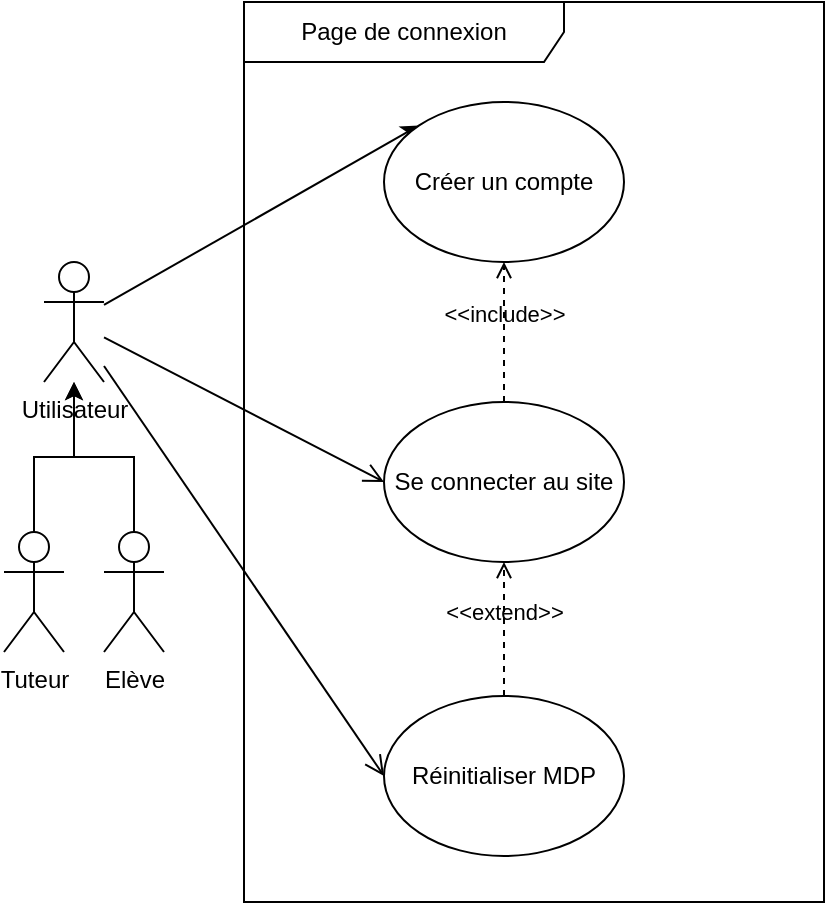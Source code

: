 <mxfile version="21.7.4" type="github">
  <diagram name="Page-1" id="2jc7q_5kXko_MmEhznyc">
    <mxGraphModel dx="1307" dy="748" grid="1" gridSize="10" guides="1" tooltips="1" connect="1" arrows="1" fold="1" page="1" pageScale="1" pageWidth="827" pageHeight="1169" math="0" shadow="0">
      <root>
        <mxCell id="0" />
        <mxCell id="1" parent="0" />
        <mxCell id="iRkX8cPrGIzEN0Rj3wx5-1" value="Utilisateur" style="shape=umlActor;verticalLabelPosition=bottom;verticalAlign=top;html=1;outlineConnect=0;" parent="1" vertex="1">
          <mxGeometry x="50" y="140" width="30" height="60" as="geometry" />
        </mxCell>
        <mxCell id="iRkX8cPrGIzEN0Rj3wx5-2" value="" style="endArrow=classic;html=1;rounded=0;entryX=0;entryY=0;entryDx=0;entryDy=0;" parent="1" edge="1" target="iRkX8cPrGIzEN0Rj3wx5-3" source="iRkX8cPrGIzEN0Rj3wx5-1">
          <mxGeometry width="50" height="50" relative="1" as="geometry">
            <mxPoint x="80" y="180" as="sourcePoint" />
            <mxPoint x="220" y="180" as="targetPoint" />
            <Array as="points" />
          </mxGeometry>
        </mxCell>
        <mxCell id="iRkX8cPrGIzEN0Rj3wx5-3" value="Créer un compte" style="ellipse;whiteSpace=wrap;html=1;" parent="1" vertex="1">
          <mxGeometry x="220" y="60" width="120" height="80" as="geometry" />
        </mxCell>
        <mxCell id="auilQgWAgydOBBKhMKSU-1" value="Se connecter au site" style="ellipse;whiteSpace=wrap;html=1;" vertex="1" parent="1">
          <mxGeometry x="220" y="210" width="120" height="80" as="geometry" />
        </mxCell>
        <mxCell id="auilQgWAgydOBBKhMKSU-2" value="Réinitialiser MDP" style="ellipse;whiteSpace=wrap;html=1;" vertex="1" parent="1">
          <mxGeometry x="220" y="357" width="120" height="80" as="geometry" />
        </mxCell>
        <mxCell id="auilQgWAgydOBBKhMKSU-4" value="" style="edgeStyle=orthogonalEdgeStyle;rounded=0;orthogonalLoop=1;jettySize=auto;html=1;" edge="1" parent="1" source="auilQgWAgydOBBKhMKSU-3" target="iRkX8cPrGIzEN0Rj3wx5-1">
          <mxGeometry relative="1" as="geometry" />
        </mxCell>
        <mxCell id="auilQgWAgydOBBKhMKSU-3" value="Tuteur" style="shape=umlActor;verticalLabelPosition=bottom;verticalAlign=top;html=1;outlineConnect=0;" vertex="1" parent="1">
          <mxGeometry x="30" y="275" width="30" height="60" as="geometry" />
        </mxCell>
        <mxCell id="auilQgWAgydOBBKhMKSU-6" value="" style="edgeStyle=orthogonalEdgeStyle;rounded=0;orthogonalLoop=1;jettySize=auto;html=1;" edge="1" parent="1" source="auilQgWAgydOBBKhMKSU-5" target="iRkX8cPrGIzEN0Rj3wx5-1">
          <mxGeometry relative="1" as="geometry" />
        </mxCell>
        <mxCell id="auilQgWAgydOBBKhMKSU-5" value="Elève" style="shape=umlActor;verticalLabelPosition=bottom;verticalAlign=top;html=1;" vertex="1" parent="1">
          <mxGeometry x="80" y="275" width="30" height="60" as="geometry" />
        </mxCell>
        <mxCell id="auilQgWAgydOBBKhMKSU-9" value="" style="endArrow=open;startArrow=none;endFill=0;startFill=0;endSize=8;html=1;verticalAlign=bottom;labelBackgroundColor=none;strokeWidth=1;rounded=0;entryX=0;entryY=0.5;entryDx=0;entryDy=0;" edge="1" parent="1" source="iRkX8cPrGIzEN0Rj3wx5-1" target="auilQgWAgydOBBKhMKSU-2">
          <mxGeometry width="160" relative="1" as="geometry">
            <mxPoint x="120" y="290" as="sourcePoint" />
            <mxPoint x="280" y="290" as="targetPoint" />
          </mxGeometry>
        </mxCell>
        <mxCell id="auilQgWAgydOBBKhMKSU-11" value="" style="endArrow=open;startArrow=none;endFill=0;startFill=0;endSize=8;html=1;verticalAlign=bottom;labelBackgroundColor=none;strokeWidth=1;rounded=0;entryX=0;entryY=0.5;entryDx=0;entryDy=0;" edge="1" parent="1" source="iRkX8cPrGIzEN0Rj3wx5-1" target="auilQgWAgydOBBKhMKSU-1">
          <mxGeometry width="160" relative="1" as="geometry">
            <mxPoint x="70" y="165" as="sourcePoint" />
            <mxPoint x="210" y="335" as="targetPoint" />
          </mxGeometry>
        </mxCell>
        <mxCell id="auilQgWAgydOBBKhMKSU-12" value="&amp;lt;&amp;lt;extend&amp;gt;&amp;gt;" style="html=1;verticalAlign=bottom;labelBackgroundColor=none;endArrow=open;endFill=0;dashed=1;rounded=0;exitX=0.5;exitY=0;exitDx=0;exitDy=0;entryX=0.5;entryY=1;entryDx=0;entryDy=0;" edge="1" parent="1" source="auilQgWAgydOBBKhMKSU-2" target="auilQgWAgydOBBKhMKSU-1">
          <mxGeometry width="160" relative="1" as="geometry">
            <mxPoint x="210" y="310" as="sourcePoint" />
            <mxPoint x="370" y="310" as="targetPoint" />
          </mxGeometry>
        </mxCell>
        <mxCell id="auilQgWAgydOBBKhMKSU-13" value="&amp;lt;&amp;lt;include&amp;gt;&amp;gt;" style="html=1;verticalAlign=bottom;labelBackgroundColor=none;endArrow=open;endFill=0;dashed=1;rounded=0;exitX=0.5;exitY=0;exitDx=0;exitDy=0;" edge="1" parent="1" source="auilQgWAgydOBBKhMKSU-1" target="iRkX8cPrGIzEN0Rj3wx5-3">
          <mxGeometry width="160" relative="1" as="geometry">
            <mxPoint x="320" y="160" as="sourcePoint" />
            <mxPoint x="480" y="160" as="targetPoint" />
          </mxGeometry>
        </mxCell>
        <mxCell id="auilQgWAgydOBBKhMKSU-17" value="Page de connexion" style="shape=umlFrame;whiteSpace=wrap;html=1;pointerEvents=0;recursiveResize=0;container=1;collapsible=0;width=160;" vertex="1" parent="1">
          <mxGeometry x="150" y="10" width="290" height="450" as="geometry" />
        </mxCell>
      </root>
    </mxGraphModel>
  </diagram>
</mxfile>
